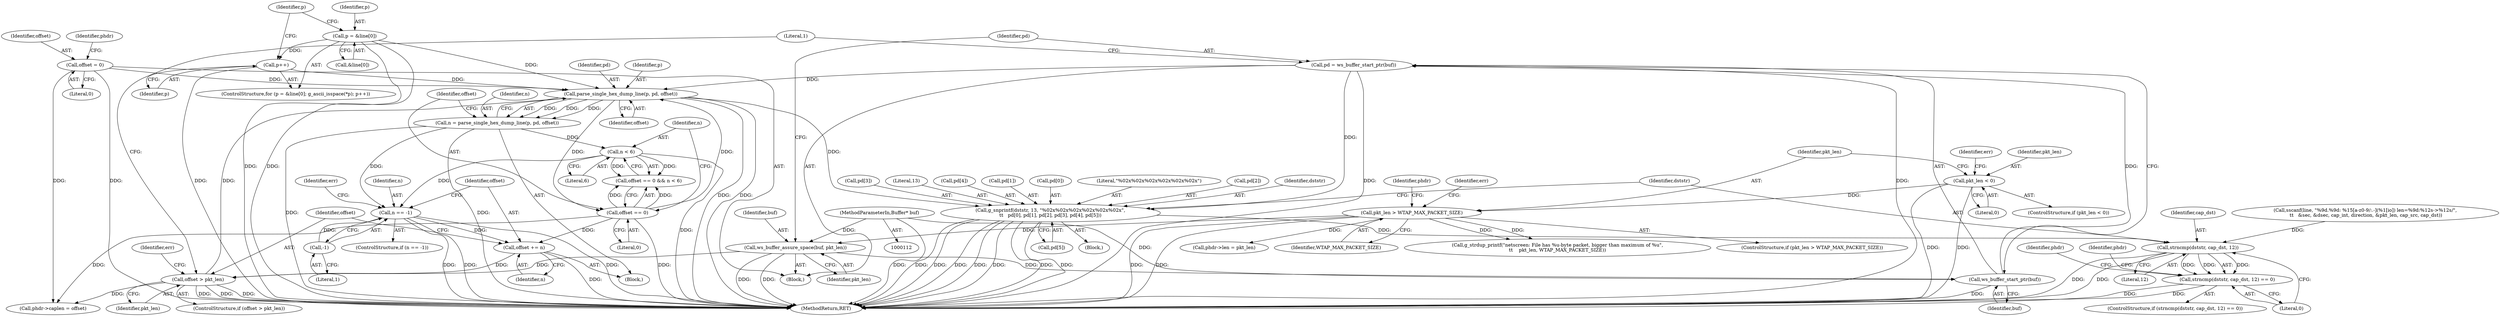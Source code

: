 digraph "0_wireshark_11edc83b98a61e890d7bb01855389d40e984ea82@API" {
"1000356" [label="(Call,g_snprintf(dststr, 13, \"%02x%02x%02x%02x%02x%02x\",\n\t\t   pd[0], pd[1], pd[2], pd[3], pd[4], pd[5]))"];
"1000238" [label="(Call,pd = ws_buffer_start_ptr(buf))"];
"1000240" [label="(Call,ws_buffer_start_ptr(buf))"];
"1000235" [label="(Call,ws_buffer_assure_space(buf, pkt_len))"];
"1000115" [label="(MethodParameterIn,Buffer* buf)"];
"1000197" [label="(Call,pkt_len > WTAP_MAX_PACKET_SIZE)"];
"1000181" [label="(Call,pkt_len < 0)"];
"1000275" [label="(Call,parse_single_hex_dump_line(p, pd, offset))"];
"1000264" [label="(Call,p++)"];
"1000255" [label="(Call,p = &line[0])"];
"1000333" [label="(Call,offset > pkt_len)"];
"1000329" [label="(Call,offset += n)"];
"1000313" [label="(Call,n == -1)"];
"1000284" [label="(Call,n < 6)"];
"1000273" [label="(Call,n = parse_single_hex_dump_line(p, pd, offset))"];
"1000315" [label="(Call,-1)"];
"1000281" [label="(Call,offset == 0)"];
"1000135" [label="(Call,offset = 0)"];
"1000380" [label="(Call,strncmp(dststr, cap_dst, 12))"];
"1000379" [label="(Call,strncmp(dststr, cap_dst, 12) == 0)"];
"1000265" [label="(Identifier,p)"];
"1000382" [label="(Identifier,cap_dst)"];
"1000274" [label="(Identifier,n)"];
"1000199" [label="(Identifier,WTAP_MAX_PACKET_SIZE)"];
"1000243" [label="(Literal,1)"];
"1000235" [label="(Call,ws_buffer_assure_space(buf, pkt_len))"];
"1000197" [label="(Call,pkt_len > WTAP_MAX_PACKET_SIZE)"];
"1000375" [label="(Call,pd[5])"];
"1000286" [label="(Literal,6)"];
"1000180" [label="(ControlStructure,if (pkt_len < 0))"];
"1000363" [label="(Call,pd[1])"];
"1000230" [label="(Call,phdr->len = pkt_len)"];
"1000254" [label="(ControlStructure,for (p = &line[0]; g_ascii_isspace(*p); p++))"];
"1000137" [label="(Literal,0)"];
"1000187" [label="(Identifier,err)"];
"1000383" [label="(Literal,12)"];
"1000313" [label="(Call,n == -1)"];
"1000360" [label="(Call,pd[0])"];
"1000415" [label="(Call,phdr->caplen = offset)"];
"1000330" [label="(Identifier,offset)"];
"1000314" [label="(Identifier,n)"];
"1000153" [label="(Call,sscanf(line, \"%9d.%9d: %15[a-z0-9/:.-](%1[io]) len=%9d:%12s->%12s/\",\n \t\t   &sec, &dsec, cap_int, direction, &pkt_len, cap_src, cap_dst))"];
"1000285" [label="(Identifier,n)"];
"1000277" [label="(Identifier,pd)"];
"1000359" [label="(Literal,\"%02x%02x%02x%02x%02x%02x\")"];
"1000182" [label="(Identifier,pkt_len)"];
"1000136" [label="(Identifier,offset)"];
"1000356" [label="(Call,g_snprintf(dststr, 13, \"%02x%02x%02x%02x%02x%02x\",\n\t\t   pd[0], pd[1], pd[2], pd[3], pd[4], pd[5]))"];
"1000275" [label="(Call,parse_single_hex_dump_line(p, pd, offset))"];
"1000256" [label="(Identifier,p)"];
"1000236" [label="(Identifier,buf)"];
"1000255" [label="(Call,p = &line[0])"];
"1000422" [label="(MethodReturn,RET)"];
"1000366" [label="(Call,pd[2])"];
"1000238" [label="(Call,pd = ws_buffer_start_ptr(buf))"];
"1000217" [label="(Identifier,phdr)"];
"1000280" [label="(Call,offset == 0 && n < 6)"];
"1000329" [label="(Call,offset += n)"];
"1000357" [label="(Identifier,dststr)"];
"1000393" [label="(Identifier,phdr)"];
"1000312" [label="(ControlStructure,if (n == -1))"];
"1000355" [label="(Block,)"];
"1000244" [label="(Block,)"];
"1000332" [label="(ControlStructure,if (offset > pkt_len))"];
"1000315" [label="(Call,-1)"];
"1000237" [label="(Identifier,pkt_len)"];
"1000264" [label="(Call,p++)"];
"1000115" [label="(MethodParameterIn,Buffer* buf)"];
"1000380" [label="(Call,strncmp(dststr, cap_dst, 12))"];
"1000240" [label="(Call,ws_buffer_start_ptr(buf))"];
"1000141" [label="(Identifier,phdr)"];
"1000276" [label="(Identifier,p)"];
"1000379" [label="(Call,strncmp(dststr, cap_dst, 12) == 0)"];
"1000387" [label="(Identifier,phdr)"];
"1000208" [label="(Call,g_strdup_printf(\"netscreen: File has %u-byte packet, bigger than maximum of %u\",\n\t\t    pkt_len, WTAP_MAX_PACKET_SIZE))"];
"1000320" [label="(Identifier,err)"];
"1000257" [label="(Call,&line[0])"];
"1000263" [label="(Identifier,p)"];
"1000241" [label="(Identifier,buf)"];
"1000335" [label="(Identifier,pkt_len)"];
"1000198" [label="(Identifier,pkt_len)"];
"1000239" [label="(Identifier,pd)"];
"1000183" [label="(Literal,0)"];
"1000334" [label="(Identifier,offset)"];
"1000203" [label="(Identifier,err)"];
"1000316" [label="(Literal,1)"];
"1000283" [label="(Literal,0)"];
"1000278" [label="(Identifier,offset)"];
"1000333" [label="(Call,offset > pkt_len)"];
"1000196" [label="(ControlStructure,if (pkt_len > WTAP_MAX_PACKET_SIZE))"];
"1000369" [label="(Call,pd[3])"];
"1000119" [label="(Block,)"];
"1000284" [label="(Call,n < 6)"];
"1000135" [label="(Call,offset = 0)"];
"1000281" [label="(Call,offset == 0)"];
"1000282" [label="(Identifier,offset)"];
"1000339" [label="(Identifier,err)"];
"1000273" [label="(Call,n = parse_single_hex_dump_line(p, pd, offset))"];
"1000378" [label="(ControlStructure,if (strncmp(dststr, cap_dst, 12) == 0))"];
"1000358" [label="(Literal,13)"];
"1000372" [label="(Call,pd[4])"];
"1000181" [label="(Call,pkt_len < 0)"];
"1000381" [label="(Identifier,dststr)"];
"1000384" [label="(Literal,0)"];
"1000331" [label="(Identifier,n)"];
"1000356" -> "1000355"  [label="AST: "];
"1000356" -> "1000375"  [label="CFG: "];
"1000357" -> "1000356"  [label="AST: "];
"1000358" -> "1000356"  [label="AST: "];
"1000359" -> "1000356"  [label="AST: "];
"1000360" -> "1000356"  [label="AST: "];
"1000363" -> "1000356"  [label="AST: "];
"1000366" -> "1000356"  [label="AST: "];
"1000369" -> "1000356"  [label="AST: "];
"1000372" -> "1000356"  [label="AST: "];
"1000375" -> "1000356"  [label="AST: "];
"1000381" -> "1000356"  [label="CFG: "];
"1000356" -> "1000422"  [label="DDG: "];
"1000356" -> "1000422"  [label="DDG: "];
"1000356" -> "1000422"  [label="DDG: "];
"1000356" -> "1000422"  [label="DDG: "];
"1000356" -> "1000422"  [label="DDG: "];
"1000356" -> "1000422"  [label="DDG: "];
"1000356" -> "1000422"  [label="DDG: "];
"1000238" -> "1000356"  [label="DDG: "];
"1000275" -> "1000356"  [label="DDG: "];
"1000356" -> "1000380"  [label="DDG: "];
"1000238" -> "1000119"  [label="AST: "];
"1000238" -> "1000240"  [label="CFG: "];
"1000239" -> "1000238"  [label="AST: "];
"1000240" -> "1000238"  [label="AST: "];
"1000243" -> "1000238"  [label="CFG: "];
"1000238" -> "1000422"  [label="DDG: "];
"1000238" -> "1000422"  [label="DDG: "];
"1000240" -> "1000238"  [label="DDG: "];
"1000238" -> "1000275"  [label="DDG: "];
"1000240" -> "1000241"  [label="CFG: "];
"1000241" -> "1000240"  [label="AST: "];
"1000240" -> "1000422"  [label="DDG: "];
"1000235" -> "1000240"  [label="DDG: "];
"1000115" -> "1000240"  [label="DDG: "];
"1000235" -> "1000119"  [label="AST: "];
"1000235" -> "1000237"  [label="CFG: "];
"1000236" -> "1000235"  [label="AST: "];
"1000237" -> "1000235"  [label="AST: "];
"1000239" -> "1000235"  [label="CFG: "];
"1000235" -> "1000422"  [label="DDG: "];
"1000235" -> "1000422"  [label="DDG: "];
"1000115" -> "1000235"  [label="DDG: "];
"1000197" -> "1000235"  [label="DDG: "];
"1000235" -> "1000333"  [label="DDG: "];
"1000115" -> "1000112"  [label="AST: "];
"1000115" -> "1000422"  [label="DDG: "];
"1000197" -> "1000196"  [label="AST: "];
"1000197" -> "1000199"  [label="CFG: "];
"1000198" -> "1000197"  [label="AST: "];
"1000199" -> "1000197"  [label="AST: "];
"1000203" -> "1000197"  [label="CFG: "];
"1000217" -> "1000197"  [label="CFG: "];
"1000197" -> "1000422"  [label="DDG: "];
"1000197" -> "1000422"  [label="DDG: "];
"1000181" -> "1000197"  [label="DDG: "];
"1000197" -> "1000208"  [label="DDG: "];
"1000197" -> "1000208"  [label="DDG: "];
"1000197" -> "1000230"  [label="DDG: "];
"1000181" -> "1000180"  [label="AST: "];
"1000181" -> "1000183"  [label="CFG: "];
"1000182" -> "1000181"  [label="AST: "];
"1000183" -> "1000181"  [label="AST: "];
"1000187" -> "1000181"  [label="CFG: "];
"1000198" -> "1000181"  [label="CFG: "];
"1000181" -> "1000422"  [label="DDG: "];
"1000181" -> "1000422"  [label="DDG: "];
"1000275" -> "1000273"  [label="AST: "];
"1000275" -> "1000278"  [label="CFG: "];
"1000276" -> "1000275"  [label="AST: "];
"1000277" -> "1000275"  [label="AST: "];
"1000278" -> "1000275"  [label="AST: "];
"1000273" -> "1000275"  [label="CFG: "];
"1000275" -> "1000422"  [label="DDG: "];
"1000275" -> "1000422"  [label="DDG: "];
"1000275" -> "1000273"  [label="DDG: "];
"1000275" -> "1000273"  [label="DDG: "];
"1000275" -> "1000273"  [label="DDG: "];
"1000264" -> "1000275"  [label="DDG: "];
"1000255" -> "1000275"  [label="DDG: "];
"1000333" -> "1000275"  [label="DDG: "];
"1000281" -> "1000275"  [label="DDG: "];
"1000135" -> "1000275"  [label="DDG: "];
"1000275" -> "1000281"  [label="DDG: "];
"1000264" -> "1000254"  [label="AST: "];
"1000264" -> "1000265"  [label="CFG: "];
"1000265" -> "1000264"  [label="AST: "];
"1000263" -> "1000264"  [label="CFG: "];
"1000264" -> "1000422"  [label="DDG: "];
"1000255" -> "1000264"  [label="DDG: "];
"1000255" -> "1000254"  [label="AST: "];
"1000255" -> "1000257"  [label="CFG: "];
"1000256" -> "1000255"  [label="AST: "];
"1000257" -> "1000255"  [label="AST: "];
"1000263" -> "1000255"  [label="CFG: "];
"1000255" -> "1000422"  [label="DDG: "];
"1000255" -> "1000422"  [label="DDG: "];
"1000333" -> "1000332"  [label="AST: "];
"1000333" -> "1000335"  [label="CFG: "];
"1000334" -> "1000333"  [label="AST: "];
"1000335" -> "1000333"  [label="AST: "];
"1000243" -> "1000333"  [label="CFG: "];
"1000339" -> "1000333"  [label="CFG: "];
"1000333" -> "1000422"  [label="DDG: "];
"1000333" -> "1000422"  [label="DDG: "];
"1000333" -> "1000422"  [label="DDG: "];
"1000329" -> "1000333"  [label="DDG: "];
"1000333" -> "1000415"  [label="DDG: "];
"1000329" -> "1000244"  [label="AST: "];
"1000329" -> "1000331"  [label="CFG: "];
"1000330" -> "1000329"  [label="AST: "];
"1000331" -> "1000329"  [label="AST: "];
"1000334" -> "1000329"  [label="CFG: "];
"1000329" -> "1000422"  [label="DDG: "];
"1000313" -> "1000329"  [label="DDG: "];
"1000281" -> "1000329"  [label="DDG: "];
"1000313" -> "1000312"  [label="AST: "];
"1000313" -> "1000315"  [label="CFG: "];
"1000314" -> "1000313"  [label="AST: "];
"1000315" -> "1000313"  [label="AST: "];
"1000320" -> "1000313"  [label="CFG: "];
"1000330" -> "1000313"  [label="CFG: "];
"1000313" -> "1000422"  [label="DDG: "];
"1000313" -> "1000422"  [label="DDG: "];
"1000313" -> "1000422"  [label="DDG: "];
"1000284" -> "1000313"  [label="DDG: "];
"1000273" -> "1000313"  [label="DDG: "];
"1000315" -> "1000313"  [label="DDG: "];
"1000284" -> "1000280"  [label="AST: "];
"1000284" -> "1000286"  [label="CFG: "];
"1000285" -> "1000284"  [label="AST: "];
"1000286" -> "1000284"  [label="AST: "];
"1000280" -> "1000284"  [label="CFG: "];
"1000284" -> "1000422"  [label="DDG: "];
"1000284" -> "1000280"  [label="DDG: "];
"1000284" -> "1000280"  [label="DDG: "];
"1000273" -> "1000284"  [label="DDG: "];
"1000273" -> "1000244"  [label="AST: "];
"1000274" -> "1000273"  [label="AST: "];
"1000282" -> "1000273"  [label="CFG: "];
"1000273" -> "1000422"  [label="DDG: "];
"1000273" -> "1000422"  [label="DDG: "];
"1000315" -> "1000316"  [label="CFG: "];
"1000316" -> "1000315"  [label="AST: "];
"1000281" -> "1000280"  [label="AST: "];
"1000281" -> "1000283"  [label="CFG: "];
"1000282" -> "1000281"  [label="AST: "];
"1000283" -> "1000281"  [label="AST: "];
"1000285" -> "1000281"  [label="CFG: "];
"1000280" -> "1000281"  [label="CFG: "];
"1000281" -> "1000422"  [label="DDG: "];
"1000281" -> "1000280"  [label="DDG: "];
"1000281" -> "1000280"  [label="DDG: "];
"1000281" -> "1000415"  [label="DDG: "];
"1000135" -> "1000119"  [label="AST: "];
"1000135" -> "1000137"  [label="CFG: "];
"1000136" -> "1000135"  [label="AST: "];
"1000137" -> "1000135"  [label="AST: "];
"1000141" -> "1000135"  [label="CFG: "];
"1000135" -> "1000422"  [label="DDG: "];
"1000135" -> "1000415"  [label="DDG: "];
"1000380" -> "1000379"  [label="AST: "];
"1000380" -> "1000383"  [label="CFG: "];
"1000381" -> "1000380"  [label="AST: "];
"1000382" -> "1000380"  [label="AST: "];
"1000383" -> "1000380"  [label="AST: "];
"1000384" -> "1000380"  [label="CFG: "];
"1000380" -> "1000422"  [label="DDG: "];
"1000380" -> "1000422"  [label="DDG: "];
"1000380" -> "1000379"  [label="DDG: "];
"1000380" -> "1000379"  [label="DDG: "];
"1000380" -> "1000379"  [label="DDG: "];
"1000153" -> "1000380"  [label="DDG: "];
"1000379" -> "1000378"  [label="AST: "];
"1000379" -> "1000384"  [label="CFG: "];
"1000384" -> "1000379"  [label="AST: "];
"1000387" -> "1000379"  [label="CFG: "];
"1000393" -> "1000379"  [label="CFG: "];
"1000379" -> "1000422"  [label="DDG: "];
"1000379" -> "1000422"  [label="DDG: "];
}
